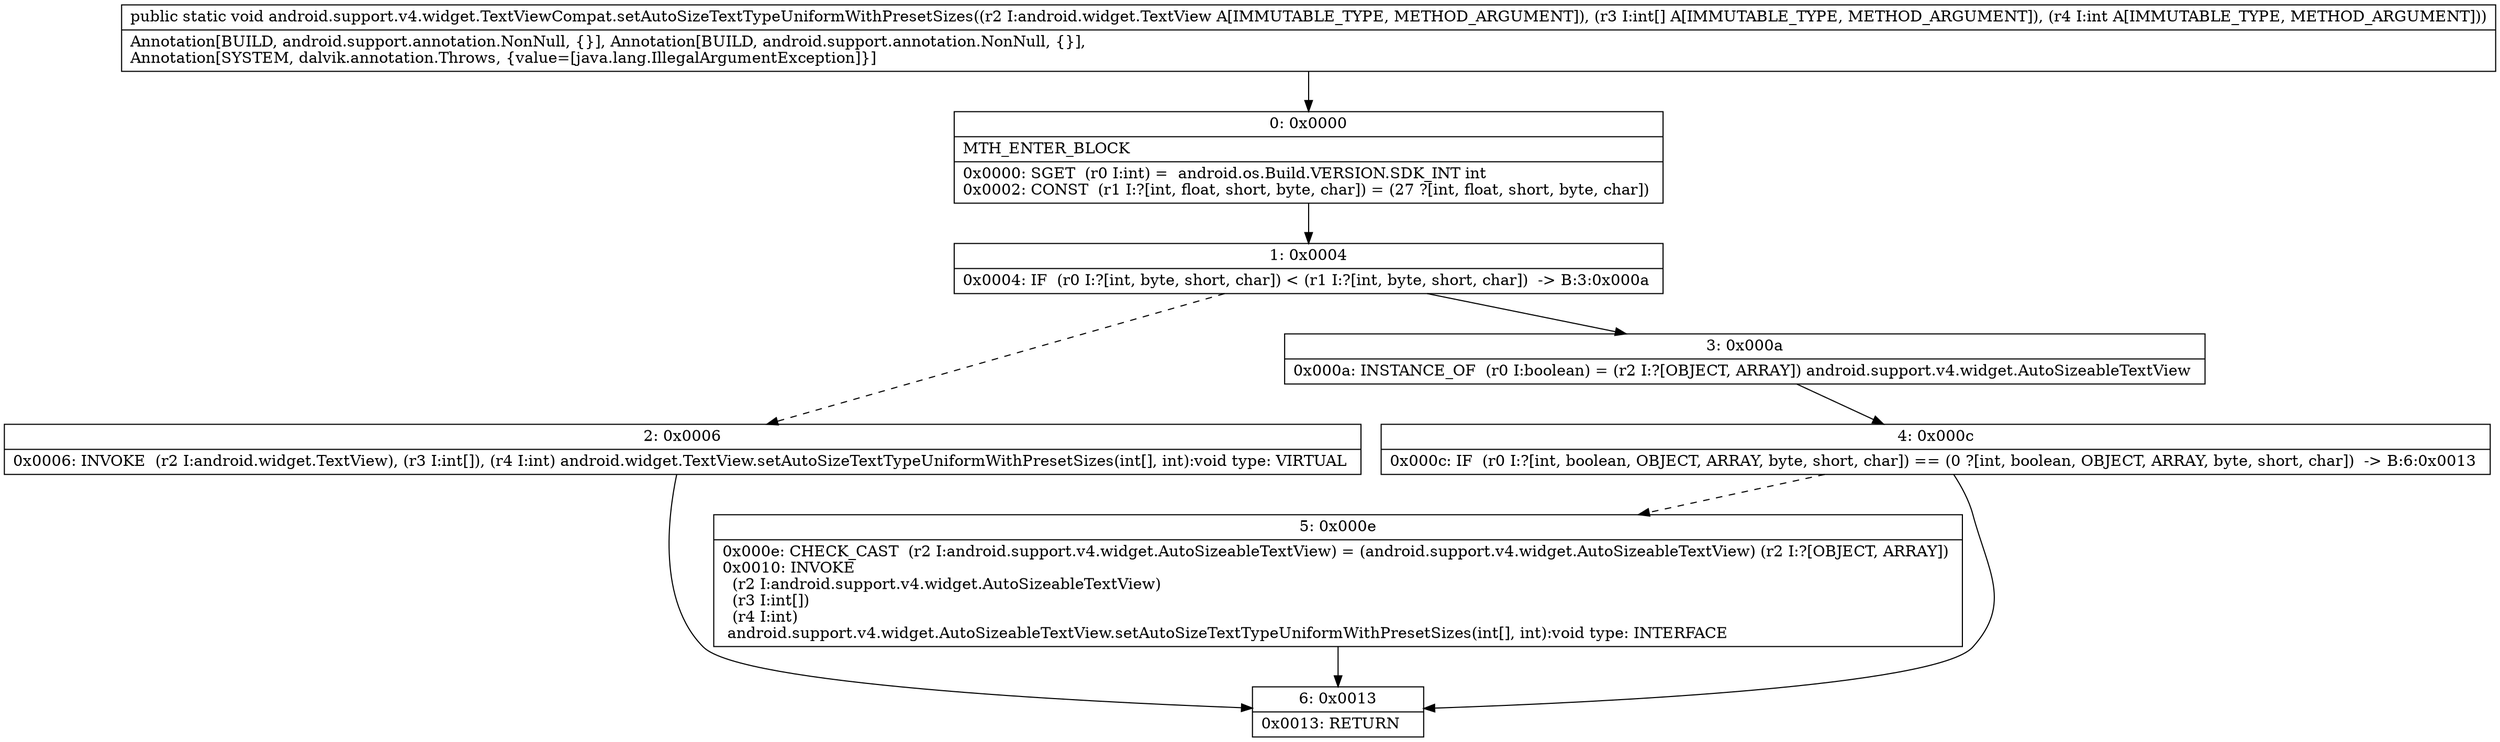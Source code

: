 digraph "CFG forandroid.support.v4.widget.TextViewCompat.setAutoSizeTextTypeUniformWithPresetSizes(Landroid\/widget\/TextView;[II)V" {
Node_0 [shape=record,label="{0\:\ 0x0000|MTH_ENTER_BLOCK\l|0x0000: SGET  (r0 I:int) =  android.os.Build.VERSION.SDK_INT int \l0x0002: CONST  (r1 I:?[int, float, short, byte, char]) = (27 ?[int, float, short, byte, char]) \l}"];
Node_1 [shape=record,label="{1\:\ 0x0004|0x0004: IF  (r0 I:?[int, byte, short, char]) \< (r1 I:?[int, byte, short, char])  \-\> B:3:0x000a \l}"];
Node_2 [shape=record,label="{2\:\ 0x0006|0x0006: INVOKE  (r2 I:android.widget.TextView), (r3 I:int[]), (r4 I:int) android.widget.TextView.setAutoSizeTextTypeUniformWithPresetSizes(int[], int):void type: VIRTUAL \l}"];
Node_3 [shape=record,label="{3\:\ 0x000a|0x000a: INSTANCE_OF  (r0 I:boolean) = (r2 I:?[OBJECT, ARRAY]) android.support.v4.widget.AutoSizeableTextView \l}"];
Node_4 [shape=record,label="{4\:\ 0x000c|0x000c: IF  (r0 I:?[int, boolean, OBJECT, ARRAY, byte, short, char]) == (0 ?[int, boolean, OBJECT, ARRAY, byte, short, char])  \-\> B:6:0x0013 \l}"];
Node_5 [shape=record,label="{5\:\ 0x000e|0x000e: CHECK_CAST  (r2 I:android.support.v4.widget.AutoSizeableTextView) = (android.support.v4.widget.AutoSizeableTextView) (r2 I:?[OBJECT, ARRAY]) \l0x0010: INVOKE  \l  (r2 I:android.support.v4.widget.AutoSizeableTextView)\l  (r3 I:int[])\l  (r4 I:int)\l android.support.v4.widget.AutoSizeableTextView.setAutoSizeTextTypeUniformWithPresetSizes(int[], int):void type: INTERFACE \l}"];
Node_6 [shape=record,label="{6\:\ 0x0013|0x0013: RETURN   \l}"];
MethodNode[shape=record,label="{public static void android.support.v4.widget.TextViewCompat.setAutoSizeTextTypeUniformWithPresetSizes((r2 I:android.widget.TextView A[IMMUTABLE_TYPE, METHOD_ARGUMENT]), (r3 I:int[] A[IMMUTABLE_TYPE, METHOD_ARGUMENT]), (r4 I:int A[IMMUTABLE_TYPE, METHOD_ARGUMENT]))  | Annotation[BUILD, android.support.annotation.NonNull, \{\}], Annotation[BUILD, android.support.annotation.NonNull, \{\}], \lAnnotation[SYSTEM, dalvik.annotation.Throws, \{value=[java.lang.IllegalArgumentException]\}]\l}"];
MethodNode -> Node_0;
Node_0 -> Node_1;
Node_1 -> Node_2[style=dashed];
Node_1 -> Node_3;
Node_2 -> Node_6;
Node_3 -> Node_4;
Node_4 -> Node_5[style=dashed];
Node_4 -> Node_6;
Node_5 -> Node_6;
}

